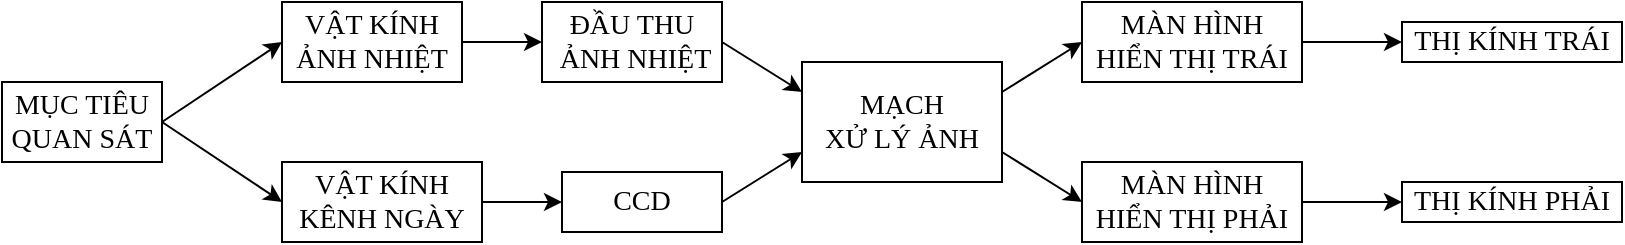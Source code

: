 <mxfile version="20.3.6" type="github">
  <diagram id="JOtEq7ni5S03dmR9j6JT" name="Trang-1">
    <mxGraphModel dx="1063" dy="574" grid="1" gridSize="14" guides="1" tooltips="1" connect="1" arrows="1" fold="1" page="1" pageScale="1" pageWidth="850" pageHeight="1100" math="0" shadow="0">
      <root>
        <mxCell id="0" />
        <mxCell id="1" parent="0" />
        <mxCell id="bN66cxtLi5Cx1UNJgKla-1" value="&lt;font face=&quot;Times New Roman&quot; style=&quot;font-size: 14px;&quot;&gt;MỤC TIÊU &lt;br&gt;QUAN SÁT&lt;/font&gt;" style="rounded=0;whiteSpace=wrap;html=1;" vertex="1" parent="1">
          <mxGeometry x="10" y="160" width="80" height="40" as="geometry" />
        </mxCell>
        <mxCell id="bN66cxtLi5Cx1UNJgKla-7" value="" style="endArrow=classic;html=1;rounded=0;fontFamily=Times New Roman;fontSize=14;" edge="1" parent="1">
          <mxGeometry width="50" height="50" relative="1" as="geometry">
            <mxPoint x="90" y="180" as="sourcePoint" />
            <mxPoint x="150" y="140" as="targetPoint" />
          </mxGeometry>
        </mxCell>
        <mxCell id="bN66cxtLi5Cx1UNJgKla-8" value="" style="endArrow=classic;html=1;rounded=0;fontFamily=Times New Roman;fontSize=14;" edge="1" parent="1">
          <mxGeometry width="50" height="50" relative="1" as="geometry">
            <mxPoint x="90" y="180" as="sourcePoint" />
            <mxPoint x="150" y="220" as="targetPoint" />
          </mxGeometry>
        </mxCell>
        <mxCell id="bN66cxtLi5Cx1UNJgKla-12" style="edgeStyle=orthogonalEdgeStyle;rounded=0;orthogonalLoop=1;jettySize=auto;html=1;exitX=1;exitY=0.5;exitDx=0;exitDy=0;fontFamily=Times New Roman;fontSize=14;" edge="1" parent="1" source="bN66cxtLi5Cx1UNJgKla-9">
          <mxGeometry relative="1" as="geometry">
            <mxPoint x="280" y="140" as="targetPoint" />
          </mxGeometry>
        </mxCell>
        <mxCell id="bN66cxtLi5Cx1UNJgKla-9" value="VẬT KÍNH &lt;br&gt;ẢNH NHIỆT" style="rounded=0;whiteSpace=wrap;html=1;fontFamily=Times New Roman;fontSize=14;" vertex="1" parent="1">
          <mxGeometry x="150" y="120" width="90" height="40" as="geometry" />
        </mxCell>
        <mxCell id="bN66cxtLi5Cx1UNJgKla-14" style="edgeStyle=orthogonalEdgeStyle;rounded=0;orthogonalLoop=1;jettySize=auto;html=1;exitX=1;exitY=0.5;exitDx=0;exitDy=0;fontFamily=Times New Roman;fontSize=14;entryX=0;entryY=0.5;entryDx=0;entryDy=0;" edge="1" parent="1" source="bN66cxtLi5Cx1UNJgKla-11" target="bN66cxtLi5Cx1UNJgKla-15">
          <mxGeometry relative="1" as="geometry">
            <mxPoint x="280" y="220" as="targetPoint" />
          </mxGeometry>
        </mxCell>
        <mxCell id="bN66cxtLi5Cx1UNJgKla-11" value="VẬT KÍNH &lt;br&gt;KÊNH NGÀY" style="rounded=0;whiteSpace=wrap;html=1;fontFamily=Times New Roman;fontSize=14;" vertex="1" parent="1">
          <mxGeometry x="150" y="200" width="100" height="40" as="geometry" />
        </mxCell>
        <mxCell id="bN66cxtLi5Cx1UNJgKla-13" value="ĐẦU THU&lt;br&gt;&amp;nbsp;ẢNH NHIỆT" style="rounded=0;whiteSpace=wrap;html=1;fontFamily=Times New Roman;fontSize=14;" vertex="1" parent="1">
          <mxGeometry x="280" y="120" width="90" height="40" as="geometry" />
        </mxCell>
        <mxCell id="bN66cxtLi5Cx1UNJgKla-15" value="CCD" style="rounded=0;whiteSpace=wrap;html=1;fontFamily=Times New Roman;fontSize=14;" vertex="1" parent="1">
          <mxGeometry x="290" y="205" width="80" height="30" as="geometry" />
        </mxCell>
        <mxCell id="bN66cxtLi5Cx1UNJgKla-17" value="MẠCH &lt;br&gt;XỬ LÝ ẢNH" style="rounded=0;whiteSpace=wrap;html=1;fontFamily=Times New Roman;fontSize=14;" vertex="1" parent="1">
          <mxGeometry x="410" y="150" width="100" height="60" as="geometry" />
        </mxCell>
        <mxCell id="bN66cxtLi5Cx1UNJgKla-18" value="" style="endArrow=classic;html=1;rounded=0;fontFamily=Times New Roman;fontSize=14;entryX=0;entryY=0.25;entryDx=0;entryDy=0;" edge="1" parent="1" target="bN66cxtLi5Cx1UNJgKla-17">
          <mxGeometry width="50" height="50" relative="1" as="geometry">
            <mxPoint x="370" y="140" as="sourcePoint" />
            <mxPoint x="420" y="90" as="targetPoint" />
          </mxGeometry>
        </mxCell>
        <mxCell id="bN66cxtLi5Cx1UNJgKla-21" value="" style="endArrow=classic;html=1;rounded=0;fontFamily=Times New Roman;fontSize=14;entryX=0;entryY=0.75;entryDx=0;entryDy=0;" edge="1" parent="1" target="bN66cxtLi5Cx1UNJgKla-17">
          <mxGeometry width="50" height="50" relative="1" as="geometry">
            <mxPoint x="370" y="220" as="sourcePoint" />
            <mxPoint x="420" y="170" as="targetPoint" />
          </mxGeometry>
        </mxCell>
        <mxCell id="bN66cxtLi5Cx1UNJgKla-22" value="" style="endArrow=classic;html=1;rounded=0;fontFamily=Times New Roman;fontSize=14;exitX=1;exitY=0.25;exitDx=0;exitDy=0;" edge="1" parent="1" source="bN66cxtLi5Cx1UNJgKla-17">
          <mxGeometry width="50" height="50" relative="1" as="geometry">
            <mxPoint x="520" y="180" as="sourcePoint" />
            <mxPoint x="550" y="140" as="targetPoint" />
          </mxGeometry>
        </mxCell>
        <mxCell id="bN66cxtLi5Cx1UNJgKla-23" value="" style="endArrow=classic;html=1;rounded=0;fontFamily=Times New Roman;fontSize=14;exitX=1;exitY=0.75;exitDx=0;exitDy=0;" edge="1" parent="1" source="bN66cxtLi5Cx1UNJgKla-17">
          <mxGeometry width="50" height="50" relative="1" as="geometry">
            <mxPoint x="530" y="230" as="sourcePoint" />
            <mxPoint x="550" y="220" as="targetPoint" />
          </mxGeometry>
        </mxCell>
        <mxCell id="bN66cxtLi5Cx1UNJgKla-28" style="edgeStyle=orthogonalEdgeStyle;rounded=0;orthogonalLoop=1;jettySize=auto;html=1;exitX=1;exitY=0.5;exitDx=0;exitDy=0;entryX=0;entryY=0.5;entryDx=0;entryDy=0;fontFamily=Times New Roman;fontSize=14;" edge="1" parent="1" source="bN66cxtLi5Cx1UNJgKla-24" target="bN66cxtLi5Cx1UNJgKla-26">
          <mxGeometry relative="1" as="geometry" />
        </mxCell>
        <mxCell id="bN66cxtLi5Cx1UNJgKla-24" value="MÀN HÌNH &lt;br&gt;HIỂN THỊ TRÁI" style="rounded=0;whiteSpace=wrap;html=1;fontFamily=Times New Roman;fontSize=14;" vertex="1" parent="1">
          <mxGeometry x="550" y="120" width="110" height="40" as="geometry" />
        </mxCell>
        <mxCell id="bN66cxtLi5Cx1UNJgKla-29" style="edgeStyle=orthogonalEdgeStyle;rounded=0;orthogonalLoop=1;jettySize=auto;html=1;exitX=1;exitY=0.5;exitDx=0;exitDy=0;entryX=0;entryY=0.5;entryDx=0;entryDy=0;fontFamily=Times New Roman;fontSize=14;" edge="1" parent="1" source="bN66cxtLi5Cx1UNJgKla-25" target="bN66cxtLi5Cx1UNJgKla-27">
          <mxGeometry relative="1" as="geometry" />
        </mxCell>
        <mxCell id="bN66cxtLi5Cx1UNJgKla-25" value="MÀN HÌNH&lt;br&gt;HIỂN THỊ PHẢI" style="rounded=0;whiteSpace=wrap;html=1;fontFamily=Times New Roman;fontSize=14;" vertex="1" parent="1">
          <mxGeometry x="550" y="200" width="110" height="40" as="geometry" />
        </mxCell>
        <mxCell id="bN66cxtLi5Cx1UNJgKla-26" value="THỊ KÍNH TRÁI" style="rounded=0;whiteSpace=wrap;html=1;fontFamily=Times New Roman;fontSize=14;" vertex="1" parent="1">
          <mxGeometry x="710" y="130" width="110" height="20" as="geometry" />
        </mxCell>
        <mxCell id="bN66cxtLi5Cx1UNJgKla-27" value="THỊ KÍNH PHẢI" style="rounded=0;whiteSpace=wrap;html=1;fontFamily=Times New Roman;fontSize=14;" vertex="1" parent="1">
          <mxGeometry x="710" y="210" width="110" height="20" as="geometry" />
        </mxCell>
      </root>
    </mxGraphModel>
  </diagram>
</mxfile>
